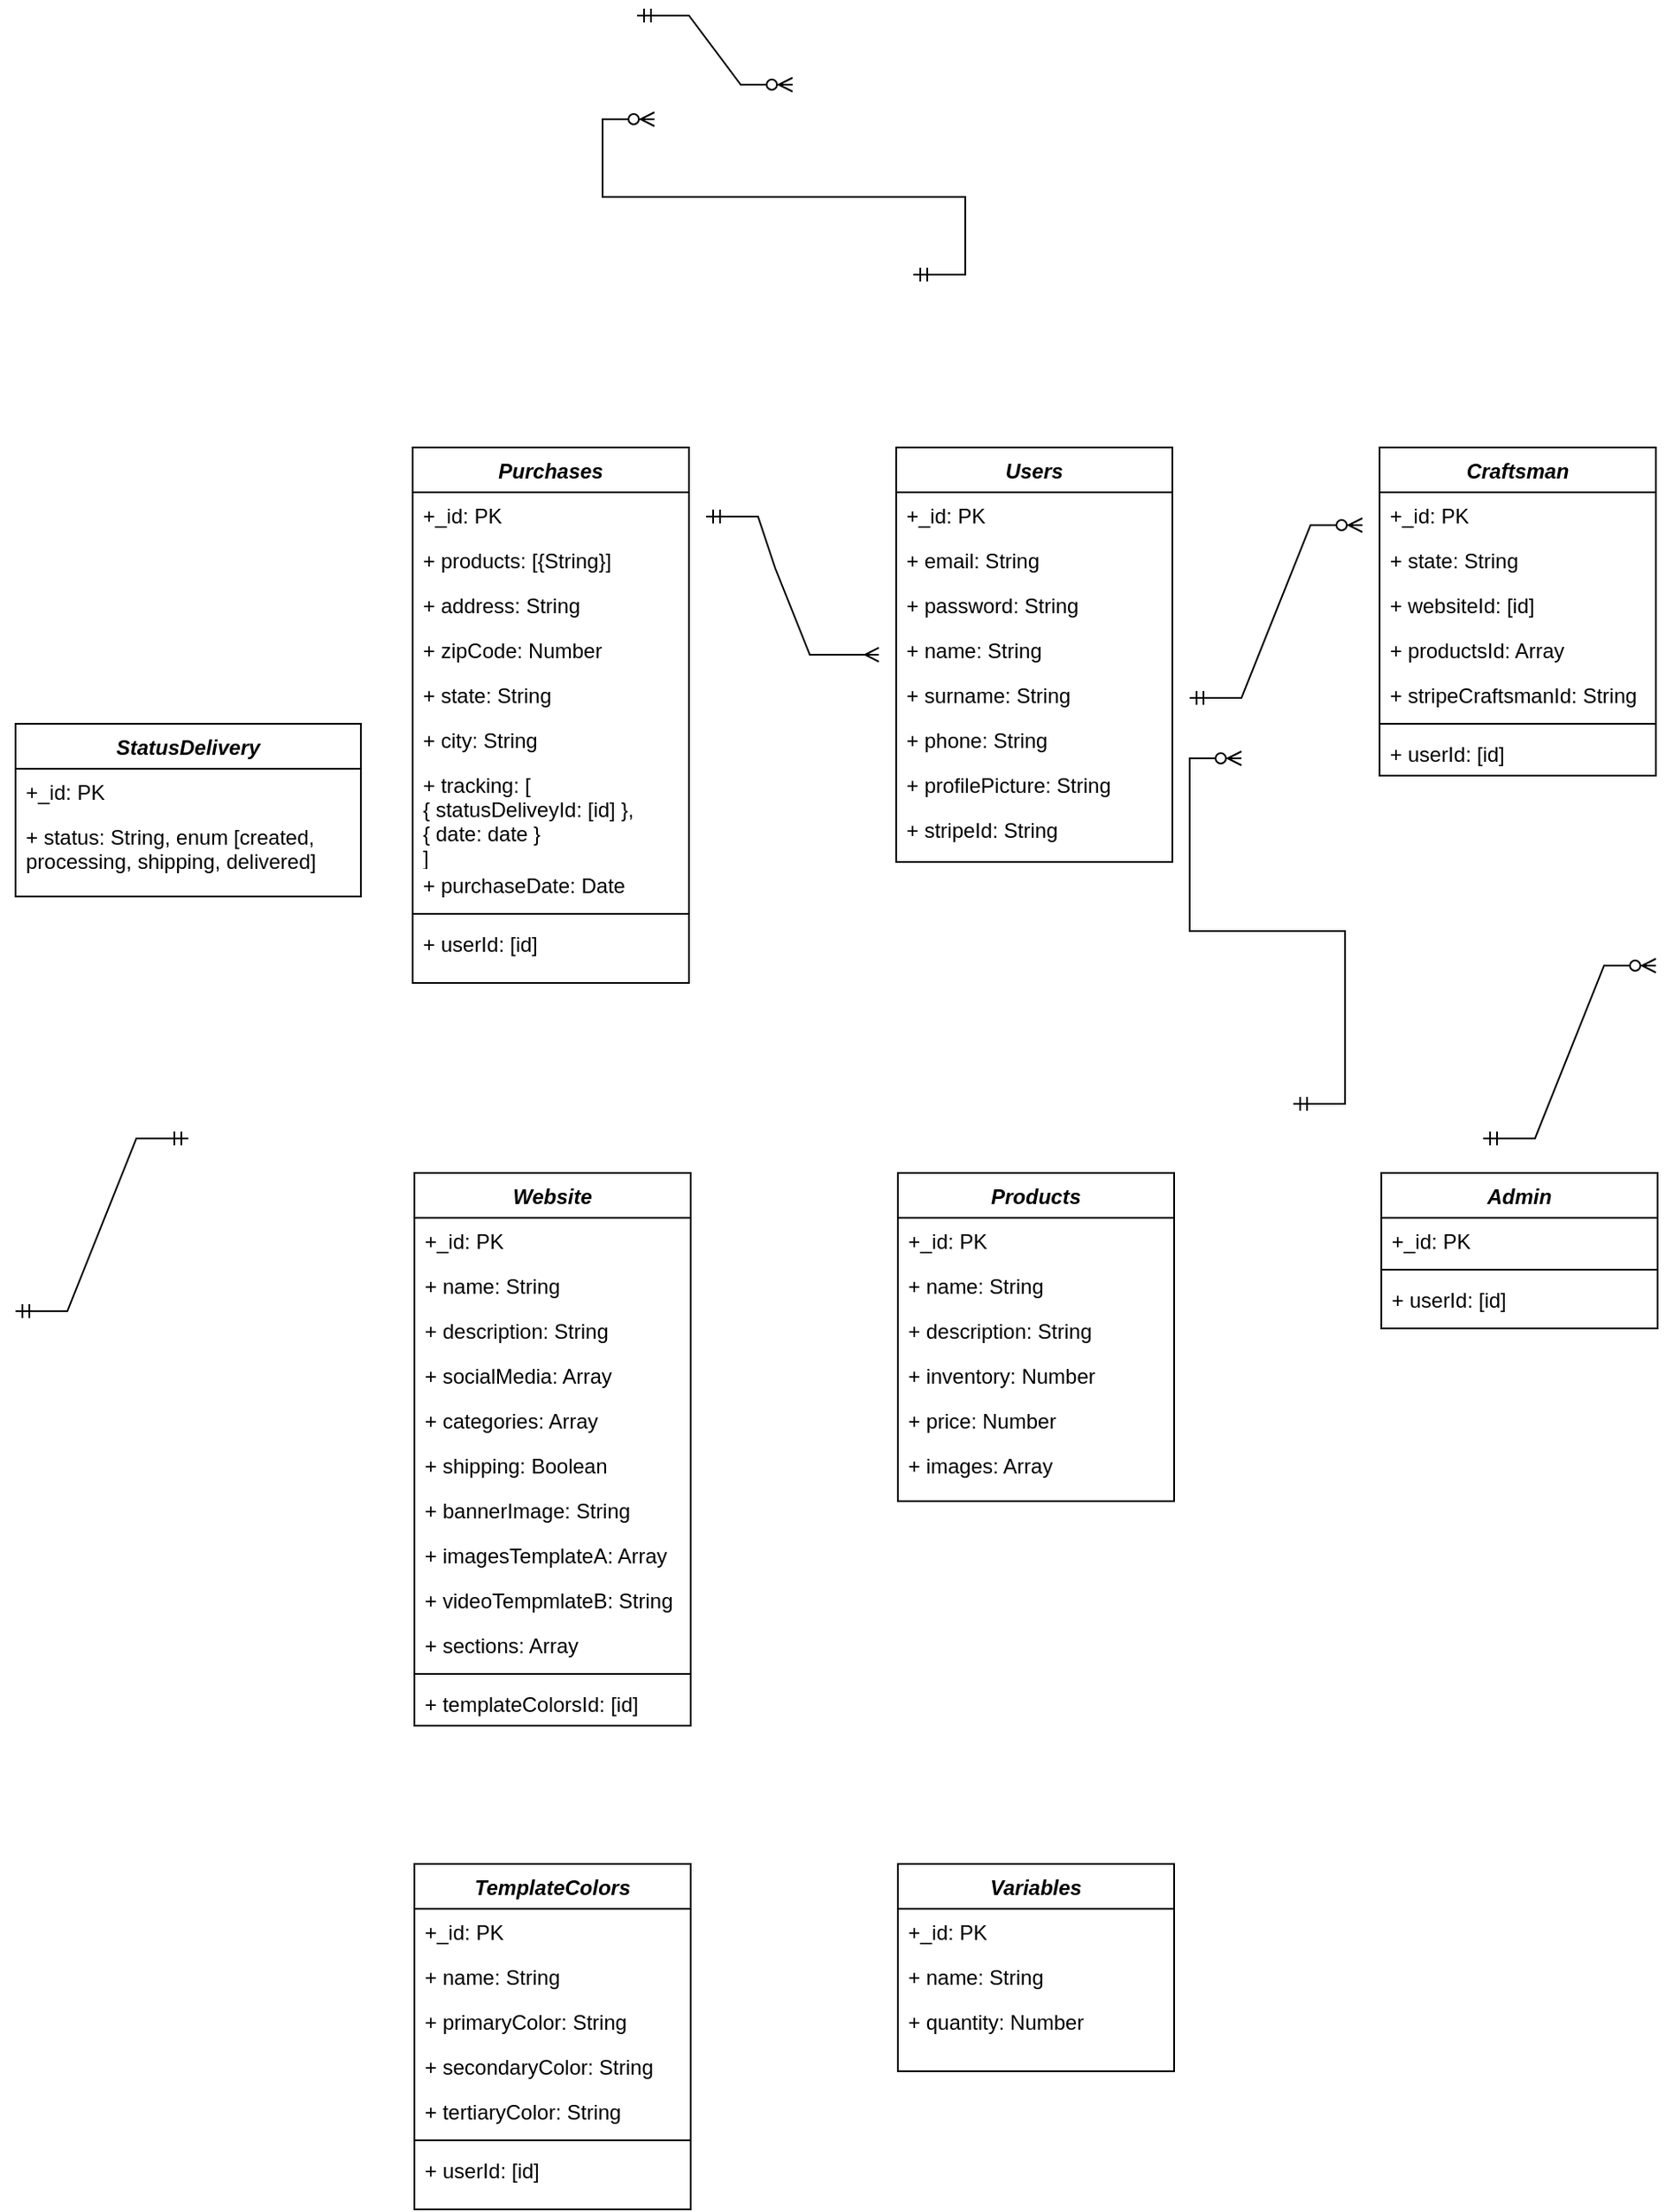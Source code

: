 <mxfile version="22.1.5" type="github">
  <diagram id="C5RBs43oDa-KdzZeNtuy" name="entityRelationshipDiagram">
    <mxGraphModel dx="892" dy="1746" grid="1" gridSize="10" guides="1" tooltips="1" connect="1" arrows="1" fold="1" page="1" pageScale="1" pageWidth="827" pageHeight="1169" math="0" shadow="0">
      <root>
        <mxCell id="WIyWlLk6GJQsqaUBKTNV-0" />
        <mxCell id="WIyWlLk6GJQsqaUBKTNV-1" parent="WIyWlLk6GJQsqaUBKTNV-0" />
        <mxCell id="zkfFHV4jXpPFQw0GAbJ--0" value="Purchases" style="swimlane;fontStyle=3;align=center;verticalAlign=top;childLayout=stackLayout;horizontal=1;startSize=26;horizontalStack=0;resizeParent=1;resizeLast=0;collapsible=1;marginBottom=0;rounded=0;shadow=0;strokeWidth=1;labelBackgroundColor=none;" parent="WIyWlLk6GJQsqaUBKTNV-1" vertex="1">
          <mxGeometry x="480" y="-340" width="160" height="310" as="geometry">
            <mxRectangle x="230" y="140" width="160" height="26" as="alternateBounds" />
          </mxGeometry>
        </mxCell>
        <mxCell id="zkfFHV4jXpPFQw0GAbJ--1" value="+_id: PK" style="text;align=left;verticalAlign=top;spacingLeft=4;spacingRight=4;overflow=hidden;rotatable=0;points=[[0,0.5],[1,0.5]];portConstraint=eastwest;labelBackgroundColor=none;" parent="zkfFHV4jXpPFQw0GAbJ--0" vertex="1">
          <mxGeometry y="26" width="160" height="26" as="geometry" />
        </mxCell>
        <mxCell id="zkfFHV4jXpPFQw0GAbJ--2" value="+ products: [{String}]" style="text;align=left;verticalAlign=top;spacingLeft=4;spacingRight=4;overflow=hidden;rotatable=0;points=[[0,0.5],[1,0.5]];portConstraint=eastwest;rounded=0;shadow=0;html=0;labelBackgroundColor=none;" parent="zkfFHV4jXpPFQw0GAbJ--0" vertex="1">
          <mxGeometry y="52" width="160" height="26" as="geometry" />
        </mxCell>
        <mxCell id="zkfFHV4jXpPFQw0GAbJ--3" value="+ address: String" style="text;align=left;verticalAlign=top;spacingLeft=4;spacingRight=4;overflow=hidden;rotatable=0;points=[[0,0.5],[1,0.5]];portConstraint=eastwest;rounded=0;shadow=0;html=0;labelBackgroundColor=none;" parent="zkfFHV4jXpPFQw0GAbJ--0" vertex="1">
          <mxGeometry y="78" width="160" height="26" as="geometry" />
        </mxCell>
        <mxCell id="y1nF-fGV2GYq9_CBV3xC-2" value="+ zipCode: Number" style="text;align=left;verticalAlign=top;spacingLeft=4;spacingRight=4;overflow=hidden;rotatable=0;points=[[0,0.5],[1,0.5]];portConstraint=eastwest;rounded=0;shadow=0;html=0;labelBackgroundColor=none;" parent="zkfFHV4jXpPFQw0GAbJ--0" vertex="1">
          <mxGeometry y="104" width="160" height="26" as="geometry" />
        </mxCell>
        <mxCell id="y1nF-fGV2GYq9_CBV3xC-3" value="+ state: String" style="text;align=left;verticalAlign=top;spacingLeft=4;spacingRight=4;overflow=hidden;rotatable=0;points=[[0,0.5],[1,0.5]];portConstraint=eastwest;rounded=0;shadow=0;html=0;labelBackgroundColor=none;" parent="zkfFHV4jXpPFQw0GAbJ--0" vertex="1">
          <mxGeometry y="130" width="160" height="26" as="geometry" />
        </mxCell>
        <mxCell id="y1nF-fGV2GYq9_CBV3xC-4" value="+ city: String" style="text;align=left;verticalAlign=top;spacingLeft=4;spacingRight=4;overflow=hidden;rotatable=0;points=[[0,0.5],[1,0.5]];portConstraint=eastwest;rounded=0;shadow=0;html=0;labelBackgroundColor=none;" parent="zkfFHV4jXpPFQw0GAbJ--0" vertex="1">
          <mxGeometry y="156" width="160" height="26" as="geometry" />
        </mxCell>
        <mxCell id="y1nF-fGV2GYq9_CBV3xC-5" value="+ tracking: [&#xa;{ statusDeliveyId: [id] },&#xa;{ date: date }&#xa;]" style="text;align=left;verticalAlign=top;spacingLeft=4;spacingRight=4;overflow=hidden;rotatable=0;points=[[0,0.5],[1,0.5]];portConstraint=eastwest;rounded=0;shadow=0;html=0;labelBackgroundColor=none;" parent="zkfFHV4jXpPFQw0GAbJ--0" vertex="1">
          <mxGeometry y="182" width="160" height="58" as="geometry" />
        </mxCell>
        <mxCell id="y1nF-fGV2GYq9_CBV3xC-6" value="+ purchaseDate: Date" style="text;align=left;verticalAlign=top;spacingLeft=4;spacingRight=4;overflow=hidden;rotatable=0;points=[[0,0.5],[1,0.5]];portConstraint=eastwest;rounded=0;shadow=0;html=0;labelBackgroundColor=none;" parent="zkfFHV4jXpPFQw0GAbJ--0" vertex="1">
          <mxGeometry y="240" width="160" height="26" as="geometry" />
        </mxCell>
        <mxCell id="y1nF-fGV2GYq9_CBV3xC-1" value="" style="line;html=1;strokeWidth=1;align=left;verticalAlign=middle;spacingTop=-1;spacingLeft=3;spacingRight=3;rotatable=0;labelPosition=right;points=[];portConstraint=eastwest;labelBackgroundColor=none;" parent="zkfFHV4jXpPFQw0GAbJ--0" vertex="1">
          <mxGeometry y="266" width="160" height="8" as="geometry" />
        </mxCell>
        <mxCell id="y1nF-fGV2GYq9_CBV3xC-7" value="+ userId: [id]" style="text;align=left;verticalAlign=top;spacingLeft=4;spacingRight=4;overflow=hidden;rotatable=0;points=[[0,0.5],[1,0.5]];portConstraint=eastwest;rounded=0;shadow=0;html=0;labelBackgroundColor=none;" parent="zkfFHV4jXpPFQw0GAbJ--0" vertex="1">
          <mxGeometry y="274" width="160" height="26" as="geometry" />
        </mxCell>
        <mxCell id="y1nF-fGV2GYq9_CBV3xC-8" value="Users" style="swimlane;fontStyle=3;align=center;verticalAlign=top;childLayout=stackLayout;horizontal=1;startSize=26;horizontalStack=0;resizeParent=1;resizeLast=0;collapsible=1;marginBottom=0;rounded=0;shadow=0;strokeWidth=1;labelBackgroundColor=none;" parent="WIyWlLk6GJQsqaUBKTNV-1" vertex="1">
          <mxGeometry x="760" y="-340" width="160" height="240" as="geometry">
            <mxRectangle x="230" y="140" width="160" height="26" as="alternateBounds" />
          </mxGeometry>
        </mxCell>
        <mxCell id="y1nF-fGV2GYq9_CBV3xC-9" value="+_id: PK" style="text;align=left;verticalAlign=top;spacingLeft=4;spacingRight=4;overflow=hidden;rotatable=0;points=[[0,0.5],[1,0.5]];portConstraint=eastwest;labelBackgroundColor=none;" parent="y1nF-fGV2GYq9_CBV3xC-8" vertex="1">
          <mxGeometry y="26" width="160" height="26" as="geometry" />
        </mxCell>
        <mxCell id="y1nF-fGV2GYq9_CBV3xC-10" value="+ email: String" style="text;align=left;verticalAlign=top;spacingLeft=4;spacingRight=4;overflow=hidden;rotatable=0;points=[[0,0.5],[1,0.5]];portConstraint=eastwest;rounded=0;shadow=0;html=0;labelBackgroundColor=none;" parent="y1nF-fGV2GYq9_CBV3xC-8" vertex="1">
          <mxGeometry y="52" width="160" height="26" as="geometry" />
        </mxCell>
        <mxCell id="y1nF-fGV2GYq9_CBV3xC-11" value="+ password: String" style="text;align=left;verticalAlign=top;spacingLeft=4;spacingRight=4;overflow=hidden;rotatable=0;points=[[0,0.5],[1,0.5]];portConstraint=eastwest;rounded=0;shadow=0;html=0;labelBackgroundColor=none;" parent="y1nF-fGV2GYq9_CBV3xC-8" vertex="1">
          <mxGeometry y="78" width="160" height="26" as="geometry" />
        </mxCell>
        <mxCell id="y1nF-fGV2GYq9_CBV3xC-12" value="+ name: String" style="text;align=left;verticalAlign=top;spacingLeft=4;spacingRight=4;overflow=hidden;rotatable=0;points=[[0,0.5],[1,0.5]];portConstraint=eastwest;rounded=0;shadow=0;html=0;labelBackgroundColor=none;" parent="y1nF-fGV2GYq9_CBV3xC-8" vertex="1">
          <mxGeometry y="104" width="160" height="26" as="geometry" />
        </mxCell>
        <mxCell id="y1nF-fGV2GYq9_CBV3xC-13" value="+ surname: String" style="text;align=left;verticalAlign=top;spacingLeft=4;spacingRight=4;overflow=hidden;rotatable=0;points=[[0,0.5],[1,0.5]];portConstraint=eastwest;rounded=0;shadow=0;html=0;labelBackgroundColor=none;" parent="y1nF-fGV2GYq9_CBV3xC-8" vertex="1">
          <mxGeometry y="130" width="160" height="26" as="geometry" />
        </mxCell>
        <mxCell id="y1nF-fGV2GYq9_CBV3xC-14" value="+ phone: String" style="text;align=left;verticalAlign=top;spacingLeft=4;spacingRight=4;overflow=hidden;rotatable=0;points=[[0,0.5],[1,0.5]];portConstraint=eastwest;rounded=0;shadow=0;html=0;labelBackgroundColor=none;" parent="y1nF-fGV2GYq9_CBV3xC-8" vertex="1">
          <mxGeometry y="156" width="160" height="26" as="geometry" />
        </mxCell>
        <mxCell id="y1nF-fGV2GYq9_CBV3xC-15" value="+ profilePicture: String" style="text;align=left;verticalAlign=top;spacingLeft=4;spacingRight=4;overflow=hidden;rotatable=0;points=[[0,0.5],[1,0.5]];portConstraint=eastwest;rounded=0;shadow=0;html=0;labelBackgroundColor=none;" parent="y1nF-fGV2GYq9_CBV3xC-8" vertex="1">
          <mxGeometry y="182" width="160" height="26" as="geometry" />
        </mxCell>
        <mxCell id="y1nF-fGV2GYq9_CBV3xC-18" value="+ stripeId: String" style="text;align=left;verticalAlign=top;spacingLeft=4;spacingRight=4;overflow=hidden;rotatable=0;points=[[0,0.5],[1,0.5]];portConstraint=eastwest;rounded=0;shadow=0;html=0;labelBackgroundColor=none;" parent="y1nF-fGV2GYq9_CBV3xC-8" vertex="1">
          <mxGeometry y="208" width="160" height="26" as="geometry" />
        </mxCell>
        <mxCell id="y1nF-fGV2GYq9_CBV3xC-19" value="Craftsman" style="swimlane;fontStyle=3;align=center;verticalAlign=top;childLayout=stackLayout;horizontal=1;startSize=26;horizontalStack=0;resizeParent=1;resizeLast=0;collapsible=1;marginBottom=0;rounded=0;shadow=0;strokeWidth=1;labelBackgroundColor=none;" parent="WIyWlLk6GJQsqaUBKTNV-1" vertex="1">
          <mxGeometry x="1040" y="-340" width="160" height="190" as="geometry">
            <mxRectangle x="230" y="140" width="160" height="26" as="alternateBounds" />
          </mxGeometry>
        </mxCell>
        <mxCell id="y1nF-fGV2GYq9_CBV3xC-20" value="+_id: PK" style="text;align=left;verticalAlign=top;spacingLeft=4;spacingRight=4;overflow=hidden;rotatable=0;points=[[0,0.5],[1,0.5]];portConstraint=eastwest;labelBackgroundColor=none;" parent="y1nF-fGV2GYq9_CBV3xC-19" vertex="1">
          <mxGeometry y="26" width="160" height="26" as="geometry" />
        </mxCell>
        <mxCell id="y1nF-fGV2GYq9_CBV3xC-21" value="+ state: String" style="text;align=left;verticalAlign=top;spacingLeft=4;spacingRight=4;overflow=hidden;rotatable=0;points=[[0,0.5],[1,0.5]];portConstraint=eastwest;rounded=0;shadow=0;html=0;labelBackgroundColor=none;" parent="y1nF-fGV2GYq9_CBV3xC-19" vertex="1">
          <mxGeometry y="52" width="160" height="26" as="geometry" />
        </mxCell>
        <mxCell id="y1nF-fGV2GYq9_CBV3xC-22" value="+ websiteId: [id]" style="text;align=left;verticalAlign=top;spacingLeft=4;spacingRight=4;overflow=hidden;rotatable=0;points=[[0,0.5],[1,0.5]];portConstraint=eastwest;rounded=0;shadow=0;html=0;labelBackgroundColor=none;" parent="y1nF-fGV2GYq9_CBV3xC-19" vertex="1">
          <mxGeometry y="78" width="160" height="26" as="geometry" />
        </mxCell>
        <mxCell id="y1nF-fGV2GYq9_CBV3xC-23" value="+ productsId: Array" style="text;align=left;verticalAlign=top;spacingLeft=4;spacingRight=4;overflow=hidden;rotatable=0;points=[[0,0.5],[1,0.5]];portConstraint=eastwest;rounded=0;shadow=0;html=0;labelBackgroundColor=none;" parent="y1nF-fGV2GYq9_CBV3xC-19" vertex="1">
          <mxGeometry y="104" width="160" height="26" as="geometry" />
        </mxCell>
        <mxCell id="y1nF-fGV2GYq9_CBV3xC-24" value="+ stripeCraftsmanId: String" style="text;align=left;verticalAlign=top;spacingLeft=4;spacingRight=4;overflow=hidden;rotatable=0;points=[[0,0.5],[1,0.5]];portConstraint=eastwest;rounded=0;shadow=0;html=0;labelBackgroundColor=none;" parent="y1nF-fGV2GYq9_CBV3xC-19" vertex="1">
          <mxGeometry y="130" width="160" height="26" as="geometry" />
        </mxCell>
        <mxCell id="y1nF-fGV2GYq9_CBV3xC-28" value="" style="line;html=1;strokeWidth=1;align=left;verticalAlign=middle;spacingTop=-1;spacingLeft=3;spacingRight=3;rotatable=0;labelPosition=right;points=[];portConstraint=eastwest;labelBackgroundColor=none;" parent="y1nF-fGV2GYq9_CBV3xC-19" vertex="1">
          <mxGeometry y="156" width="160" height="8" as="geometry" />
        </mxCell>
        <mxCell id="y1nF-fGV2GYq9_CBV3xC-29" value="+ userId: [id]" style="text;align=left;verticalAlign=top;spacingLeft=4;spacingRight=4;overflow=hidden;rotatable=0;points=[[0,0.5],[1,0.5]];portConstraint=eastwest;rounded=0;shadow=0;html=0;labelBackgroundColor=none;" parent="y1nF-fGV2GYq9_CBV3xC-19" vertex="1">
          <mxGeometry y="164" width="160" height="26" as="geometry" />
        </mxCell>
        <mxCell id="y1nF-fGV2GYq9_CBV3xC-30" value="Website" style="swimlane;fontStyle=3;align=center;verticalAlign=top;childLayout=stackLayout;horizontal=1;startSize=26;horizontalStack=0;resizeParent=1;resizeLast=0;collapsible=1;marginBottom=0;rounded=0;shadow=0;strokeWidth=1;labelBackgroundColor=none;" parent="WIyWlLk6GJQsqaUBKTNV-1" vertex="1">
          <mxGeometry x="481" y="80" width="160" height="320" as="geometry">
            <mxRectangle x="230" y="140" width="160" height="26" as="alternateBounds" />
          </mxGeometry>
        </mxCell>
        <mxCell id="y1nF-fGV2GYq9_CBV3xC-31" value="+_id: PK" style="text;align=left;verticalAlign=top;spacingLeft=4;spacingRight=4;overflow=hidden;rotatable=0;points=[[0,0.5],[1,0.5]];portConstraint=eastwest;labelBackgroundColor=none;" parent="y1nF-fGV2GYq9_CBV3xC-30" vertex="1">
          <mxGeometry y="26" width="160" height="26" as="geometry" />
        </mxCell>
        <mxCell id="y1nF-fGV2GYq9_CBV3xC-32" value="+ name: String" style="text;align=left;verticalAlign=top;spacingLeft=4;spacingRight=4;overflow=hidden;rotatable=0;points=[[0,0.5],[1,0.5]];portConstraint=eastwest;rounded=0;shadow=0;html=0;labelBackgroundColor=none;" parent="y1nF-fGV2GYq9_CBV3xC-30" vertex="1">
          <mxGeometry y="52" width="160" height="26" as="geometry" />
        </mxCell>
        <mxCell id="y1nF-fGV2GYq9_CBV3xC-33" value="+ description: String" style="text;align=left;verticalAlign=top;spacingLeft=4;spacingRight=4;overflow=hidden;rotatable=0;points=[[0,0.5],[1,0.5]];portConstraint=eastwest;rounded=0;shadow=0;html=0;labelBackgroundColor=none;" parent="y1nF-fGV2GYq9_CBV3xC-30" vertex="1">
          <mxGeometry y="78" width="160" height="26" as="geometry" />
        </mxCell>
        <mxCell id="y1nF-fGV2GYq9_CBV3xC-34" value="+ socialMedia: Array" style="text;align=left;verticalAlign=top;spacingLeft=4;spacingRight=4;overflow=hidden;rotatable=0;points=[[0,0.5],[1,0.5]];portConstraint=eastwest;rounded=0;shadow=0;html=0;labelBackgroundColor=none;" parent="y1nF-fGV2GYq9_CBV3xC-30" vertex="1">
          <mxGeometry y="104" width="160" height="26" as="geometry" />
        </mxCell>
        <mxCell id="y1nF-fGV2GYq9_CBV3xC-35" value="+ categories: Array" style="text;align=left;verticalAlign=top;spacingLeft=4;spacingRight=4;overflow=hidden;rotatable=0;points=[[0,0.5],[1,0.5]];portConstraint=eastwest;rounded=0;shadow=0;html=0;labelBackgroundColor=none;" parent="y1nF-fGV2GYq9_CBV3xC-30" vertex="1">
          <mxGeometry y="130" width="160" height="26" as="geometry" />
        </mxCell>
        <mxCell id="y1nF-fGV2GYq9_CBV3xC-36" value="+ shipping: Boolean" style="text;align=left;verticalAlign=top;spacingLeft=4;spacingRight=4;overflow=hidden;rotatable=0;points=[[0,0.5],[1,0.5]];portConstraint=eastwest;rounded=0;shadow=0;html=0;labelBackgroundColor=none;" parent="y1nF-fGV2GYq9_CBV3xC-30" vertex="1">
          <mxGeometry y="156" width="160" height="26" as="geometry" />
        </mxCell>
        <mxCell id="y1nF-fGV2GYq9_CBV3xC-37" value="+ bannerImage: String" style="text;align=left;verticalAlign=top;spacingLeft=4;spacingRight=4;overflow=hidden;rotatable=0;points=[[0,0.5],[1,0.5]];portConstraint=eastwest;rounded=0;shadow=0;html=0;labelBackgroundColor=none;" parent="y1nF-fGV2GYq9_CBV3xC-30" vertex="1">
          <mxGeometry y="182" width="160" height="26" as="geometry" />
        </mxCell>
        <mxCell id="y1nF-fGV2GYq9_CBV3xC-38" value="+ imagesTemplateA: Array" style="text;align=left;verticalAlign=top;spacingLeft=4;spacingRight=4;overflow=hidden;rotatable=0;points=[[0,0.5],[1,0.5]];portConstraint=eastwest;rounded=0;shadow=0;html=0;labelBackgroundColor=none;" parent="y1nF-fGV2GYq9_CBV3xC-30" vertex="1">
          <mxGeometry y="208" width="160" height="26" as="geometry" />
        </mxCell>
        <mxCell id="XPeAEmJi0gcKk28KmSQv-12" value="+ videoTempmlateB: String" style="text;align=left;verticalAlign=top;spacingLeft=4;spacingRight=4;overflow=hidden;rotatable=0;points=[[0,0.5],[1,0.5]];portConstraint=eastwest;rounded=0;shadow=0;html=0;labelBackgroundColor=none;" vertex="1" parent="y1nF-fGV2GYq9_CBV3xC-30">
          <mxGeometry y="234" width="160" height="26" as="geometry" />
        </mxCell>
        <mxCell id="XPeAEmJi0gcKk28KmSQv-13" value="+ sections: Array" style="text;align=left;verticalAlign=top;spacingLeft=4;spacingRight=4;overflow=hidden;rotatable=0;points=[[0,0.5],[1,0.5]];portConstraint=eastwest;rounded=0;shadow=0;html=0;labelBackgroundColor=none;" vertex="1" parent="y1nF-fGV2GYq9_CBV3xC-30">
          <mxGeometry y="260" width="160" height="26" as="geometry" />
        </mxCell>
        <mxCell id="y1nF-fGV2GYq9_CBV3xC-39" value="" style="line;html=1;strokeWidth=1;align=left;verticalAlign=middle;spacingTop=-1;spacingLeft=3;spacingRight=3;rotatable=0;labelPosition=right;points=[];portConstraint=eastwest;labelBackgroundColor=none;" parent="y1nF-fGV2GYq9_CBV3xC-30" vertex="1">
          <mxGeometry y="286" width="160" height="8" as="geometry" />
        </mxCell>
        <mxCell id="XPeAEmJi0gcKk28KmSQv-14" value="+ templateColorsId: [id]" style="text;align=left;verticalAlign=top;spacingLeft=4;spacingRight=4;overflow=hidden;rotatable=0;points=[[0,0.5],[1,0.5]];portConstraint=eastwest;rounded=0;shadow=0;html=0;labelBackgroundColor=none;" vertex="1" parent="y1nF-fGV2GYq9_CBV3xC-30">
          <mxGeometry y="294" width="160" height="26" as="geometry" />
        </mxCell>
        <mxCell id="XPeAEmJi0gcKk28KmSQv-0" value="Products" style="swimlane;fontStyle=3;align=center;verticalAlign=top;childLayout=stackLayout;horizontal=1;startSize=26;horizontalStack=0;resizeParent=1;resizeLast=0;collapsible=1;marginBottom=0;rounded=0;shadow=0;strokeWidth=1;labelBackgroundColor=none;" vertex="1" parent="WIyWlLk6GJQsqaUBKTNV-1">
          <mxGeometry x="761" y="80" width="160" height="190" as="geometry">
            <mxRectangle x="230" y="140" width="160" height="26" as="alternateBounds" />
          </mxGeometry>
        </mxCell>
        <mxCell id="XPeAEmJi0gcKk28KmSQv-1" value="+_id: PK" style="text;align=left;verticalAlign=top;spacingLeft=4;spacingRight=4;overflow=hidden;rotatable=0;points=[[0,0.5],[1,0.5]];portConstraint=eastwest;labelBackgroundColor=none;" vertex="1" parent="XPeAEmJi0gcKk28KmSQv-0">
          <mxGeometry y="26" width="160" height="26" as="geometry" />
        </mxCell>
        <mxCell id="XPeAEmJi0gcKk28KmSQv-26" value="+ name: String" style="text;align=left;verticalAlign=top;spacingLeft=4;spacingRight=4;overflow=hidden;rotatable=0;points=[[0,0.5],[1,0.5]];portConstraint=eastwest;rounded=0;shadow=0;html=0;labelBackgroundColor=none;" vertex="1" parent="XPeAEmJi0gcKk28KmSQv-0">
          <mxGeometry y="52" width="160" height="26" as="geometry" />
        </mxCell>
        <mxCell id="XPeAEmJi0gcKk28KmSQv-27" value="+ description: String" style="text;align=left;verticalAlign=top;spacingLeft=4;spacingRight=4;overflow=hidden;rotatable=0;points=[[0,0.5],[1,0.5]];portConstraint=eastwest;rounded=0;shadow=0;html=0;labelBackgroundColor=none;" vertex="1" parent="XPeAEmJi0gcKk28KmSQv-0">
          <mxGeometry y="78" width="160" height="26" as="geometry" />
        </mxCell>
        <mxCell id="XPeAEmJi0gcKk28KmSQv-4" value="+ inventory: Number" style="text;align=left;verticalAlign=top;spacingLeft=4;spacingRight=4;overflow=hidden;rotatable=0;points=[[0,0.5],[1,0.5]];portConstraint=eastwest;rounded=0;shadow=0;html=0;labelBackgroundColor=none;" vertex="1" parent="XPeAEmJi0gcKk28KmSQv-0">
          <mxGeometry y="104" width="160" height="26" as="geometry" />
        </mxCell>
        <mxCell id="XPeAEmJi0gcKk28KmSQv-28" value="+ price: Number" style="text;align=left;verticalAlign=top;spacingLeft=4;spacingRight=4;overflow=hidden;rotatable=0;points=[[0,0.5],[1,0.5]];portConstraint=eastwest;rounded=0;shadow=0;html=0;labelBackgroundColor=none;" vertex="1" parent="XPeAEmJi0gcKk28KmSQv-0">
          <mxGeometry y="130" width="160" height="26" as="geometry" />
        </mxCell>
        <mxCell id="XPeAEmJi0gcKk28KmSQv-8" value="+ images: Array" style="text;align=left;verticalAlign=top;spacingLeft=4;spacingRight=4;overflow=hidden;rotatable=0;points=[[0,0.5],[1,0.5]];portConstraint=eastwest;rounded=0;shadow=0;html=0;labelBackgroundColor=none;" vertex="1" parent="XPeAEmJi0gcKk28KmSQv-0">
          <mxGeometry y="156" width="160" height="26" as="geometry" />
        </mxCell>
        <mxCell id="XPeAEmJi0gcKk28KmSQv-15" value="Admin" style="swimlane;fontStyle=3;align=center;verticalAlign=top;childLayout=stackLayout;horizontal=1;startSize=26;horizontalStack=0;resizeParent=1;resizeLast=0;collapsible=1;marginBottom=0;rounded=0;shadow=0;strokeWidth=1;labelBackgroundColor=none;" vertex="1" parent="WIyWlLk6GJQsqaUBKTNV-1">
          <mxGeometry x="1041" y="80" width="160" height="90" as="geometry">
            <mxRectangle x="230" y="140" width="160" height="26" as="alternateBounds" />
          </mxGeometry>
        </mxCell>
        <mxCell id="XPeAEmJi0gcKk28KmSQv-16" value="+_id: PK" style="text;align=left;verticalAlign=top;spacingLeft=4;spacingRight=4;overflow=hidden;rotatable=0;points=[[0,0.5],[1,0.5]];portConstraint=eastwest;labelBackgroundColor=none;" vertex="1" parent="XPeAEmJi0gcKk28KmSQv-15">
          <mxGeometry y="26" width="160" height="26" as="geometry" />
        </mxCell>
        <mxCell id="XPeAEmJi0gcKk28KmSQv-24" value="" style="line;html=1;strokeWidth=1;align=left;verticalAlign=middle;spacingTop=-1;spacingLeft=3;spacingRight=3;rotatable=0;labelPosition=right;points=[];portConstraint=eastwest;labelBackgroundColor=none;" vertex="1" parent="XPeAEmJi0gcKk28KmSQv-15">
          <mxGeometry y="52" width="160" height="8" as="geometry" />
        </mxCell>
        <mxCell id="XPeAEmJi0gcKk28KmSQv-25" value="+ userId: [id]" style="text;align=left;verticalAlign=top;spacingLeft=4;spacingRight=4;overflow=hidden;rotatable=0;points=[[0,0.5],[1,0.5]];portConstraint=eastwest;rounded=0;shadow=0;html=0;labelBackgroundColor=none;" vertex="1" parent="XPeAEmJi0gcKk28KmSQv-15">
          <mxGeometry y="60" width="160" height="26" as="geometry" />
        </mxCell>
        <mxCell id="XPeAEmJi0gcKk28KmSQv-29" value="TemplateColors" style="swimlane;fontStyle=3;align=center;verticalAlign=top;childLayout=stackLayout;horizontal=1;startSize=26;horizontalStack=0;resizeParent=1;resizeLast=0;collapsible=1;marginBottom=0;rounded=0;shadow=0;strokeWidth=1;labelBackgroundColor=none;" vertex="1" parent="WIyWlLk6GJQsqaUBKTNV-1">
          <mxGeometry x="481" y="480" width="160" height="200" as="geometry">
            <mxRectangle x="230" y="140" width="160" height="26" as="alternateBounds" />
          </mxGeometry>
        </mxCell>
        <mxCell id="XPeAEmJi0gcKk28KmSQv-30" value="+_id: PK" style="text;align=left;verticalAlign=top;spacingLeft=4;spacingRight=4;overflow=hidden;rotatable=0;points=[[0,0.5],[1,0.5]];portConstraint=eastwest;labelBackgroundColor=none;" vertex="1" parent="XPeAEmJi0gcKk28KmSQv-29">
          <mxGeometry y="26" width="160" height="26" as="geometry" />
        </mxCell>
        <mxCell id="XPeAEmJi0gcKk28KmSQv-51" value="+ name: String" style="text;align=left;verticalAlign=top;spacingLeft=4;spacingRight=4;overflow=hidden;rotatable=0;points=[[0,0.5],[1,0.5]];portConstraint=eastwest;rounded=0;shadow=0;html=0;labelBackgroundColor=none;" vertex="1" parent="XPeAEmJi0gcKk28KmSQv-29">
          <mxGeometry y="52" width="160" height="26" as="geometry" />
        </mxCell>
        <mxCell id="XPeAEmJi0gcKk28KmSQv-31" value="+ primaryColor: String" style="text;align=left;verticalAlign=top;spacingLeft=4;spacingRight=4;overflow=hidden;rotatable=0;points=[[0,0.5],[1,0.5]];portConstraint=eastwest;rounded=0;shadow=0;html=0;labelBackgroundColor=none;" vertex="1" parent="XPeAEmJi0gcKk28KmSQv-29">
          <mxGeometry y="78" width="160" height="26" as="geometry" />
        </mxCell>
        <mxCell id="XPeAEmJi0gcKk28KmSQv-32" value="+ secondaryColor: String" style="text;align=left;verticalAlign=top;spacingLeft=4;spacingRight=4;overflow=hidden;rotatable=0;points=[[0,0.5],[1,0.5]];portConstraint=eastwest;rounded=0;shadow=0;html=0;labelBackgroundColor=none;" vertex="1" parent="XPeAEmJi0gcKk28KmSQv-29">
          <mxGeometry y="104" width="160" height="26" as="geometry" />
        </mxCell>
        <mxCell id="XPeAEmJi0gcKk28KmSQv-33" value="+ tertiaryColor: String" style="text;align=left;verticalAlign=top;spacingLeft=4;spacingRight=4;overflow=hidden;rotatable=0;points=[[0,0.5],[1,0.5]];portConstraint=eastwest;rounded=0;shadow=0;html=0;labelBackgroundColor=none;" vertex="1" parent="XPeAEmJi0gcKk28KmSQv-29">
          <mxGeometry y="130" width="160" height="26" as="geometry" />
        </mxCell>
        <mxCell id="XPeAEmJi0gcKk28KmSQv-38" value="" style="line;html=1;strokeWidth=1;align=left;verticalAlign=middle;spacingTop=-1;spacingLeft=3;spacingRight=3;rotatable=0;labelPosition=right;points=[];portConstraint=eastwest;labelBackgroundColor=none;" vertex="1" parent="XPeAEmJi0gcKk28KmSQv-29">
          <mxGeometry y="156" width="160" height="8" as="geometry" />
        </mxCell>
        <mxCell id="XPeAEmJi0gcKk28KmSQv-39" value="+ userId: [id]" style="text;align=left;verticalAlign=top;spacingLeft=4;spacingRight=4;overflow=hidden;rotatable=0;points=[[0,0.5],[1,0.5]];portConstraint=eastwest;rounded=0;shadow=0;html=0;labelBackgroundColor=none;" vertex="1" parent="XPeAEmJi0gcKk28KmSQv-29">
          <mxGeometry y="164" width="160" height="26" as="geometry" />
        </mxCell>
        <mxCell id="XPeAEmJi0gcKk28KmSQv-40" value="Variables" style="swimlane;fontStyle=3;align=center;verticalAlign=top;childLayout=stackLayout;horizontal=1;startSize=26;horizontalStack=0;resizeParent=1;resizeLast=0;collapsible=1;marginBottom=0;rounded=0;shadow=0;strokeWidth=1;labelBackgroundColor=none;" vertex="1" parent="WIyWlLk6GJQsqaUBKTNV-1">
          <mxGeometry x="761" y="480" width="160" height="120" as="geometry">
            <mxRectangle x="230" y="140" width="160" height="26" as="alternateBounds" />
          </mxGeometry>
        </mxCell>
        <mxCell id="XPeAEmJi0gcKk28KmSQv-41" value="+_id: PK" style="text;align=left;verticalAlign=top;spacingLeft=4;spacingRight=4;overflow=hidden;rotatable=0;points=[[0,0.5],[1,0.5]];portConstraint=eastwest;labelBackgroundColor=none;" vertex="1" parent="XPeAEmJi0gcKk28KmSQv-40">
          <mxGeometry y="26" width="160" height="26" as="geometry" />
        </mxCell>
        <mxCell id="XPeAEmJi0gcKk28KmSQv-63" value="+ name: String" style="text;align=left;verticalAlign=top;spacingLeft=4;spacingRight=4;overflow=hidden;rotatable=0;points=[[0,0.5],[1,0.5]];portConstraint=eastwest;rounded=0;shadow=0;html=0;labelBackgroundColor=none;" vertex="1" parent="XPeAEmJi0gcKk28KmSQv-40">
          <mxGeometry y="52" width="160" height="26" as="geometry" />
        </mxCell>
        <mxCell id="XPeAEmJi0gcKk28KmSQv-44" value="+ quantity: Number" style="text;align=left;verticalAlign=top;spacingLeft=4;spacingRight=4;overflow=hidden;rotatable=0;points=[[0,0.5],[1,0.5]];portConstraint=eastwest;rounded=0;shadow=0;html=0;labelBackgroundColor=none;" vertex="1" parent="XPeAEmJi0gcKk28KmSQv-40">
          <mxGeometry y="78" width="160" height="26" as="geometry" />
        </mxCell>
        <mxCell id="XPeAEmJi0gcKk28KmSQv-52" value="StatusDelivery" style="swimlane;fontStyle=3;align=center;verticalAlign=top;childLayout=stackLayout;horizontal=1;startSize=26;horizontalStack=0;resizeParent=1;resizeLast=0;collapsible=1;marginBottom=0;rounded=0;shadow=0;strokeWidth=1;labelBackgroundColor=none;" vertex="1" parent="WIyWlLk6GJQsqaUBKTNV-1">
          <mxGeometry x="250" y="-180" width="200" height="100" as="geometry">
            <mxRectangle x="230" y="140" width="160" height="26" as="alternateBounds" />
          </mxGeometry>
        </mxCell>
        <mxCell id="XPeAEmJi0gcKk28KmSQv-53" value="+_id: PK" style="text;align=left;verticalAlign=top;spacingLeft=4;spacingRight=4;overflow=hidden;rotatable=0;points=[[0,0.5],[1,0.5]];portConstraint=eastwest;labelBackgroundColor=none;" vertex="1" parent="XPeAEmJi0gcKk28KmSQv-52">
          <mxGeometry y="26" width="200" height="26" as="geometry" />
        </mxCell>
        <mxCell id="XPeAEmJi0gcKk28KmSQv-54" value="+ status: String, enum [created, &#xa;processing, shipping, delivered]" style="text;align=left;verticalAlign=top;spacingLeft=4;spacingRight=4;overflow=hidden;rotatable=0;points=[[0,0.5],[1,0.5]];portConstraint=eastwest;rounded=0;shadow=0;html=0;labelBackgroundColor=none;" vertex="1" parent="XPeAEmJi0gcKk28KmSQv-52">
          <mxGeometry y="52" width="200" height="38" as="geometry" />
        </mxCell>
        <mxCell id="XPeAEmJi0gcKk28KmSQv-64" value="" style="edgeStyle=entityRelationEdgeStyle;fontSize=12;html=1;endArrow=ERmandOne;startArrow=ERmandOne;rounded=0;labelBackgroundColor=none;fontColor=default;" edge="1" parent="WIyWlLk6GJQsqaUBKTNV-1">
          <mxGeometry width="100" height="100" relative="1" as="geometry">
            <mxPoint x="250" y="160" as="sourcePoint" />
            <mxPoint x="350" y="60" as="targetPoint" />
          </mxGeometry>
        </mxCell>
        <mxCell id="XPeAEmJi0gcKk28KmSQv-65" value="" style="edgeStyle=entityRelationEdgeStyle;fontSize=12;html=1;endArrow=ERzeroToMany;startArrow=ERmandOne;rounded=0;labelBackgroundColor=none;fontColor=default;" edge="1" parent="WIyWlLk6GJQsqaUBKTNV-1">
          <mxGeometry width="100" height="100" relative="1" as="geometry">
            <mxPoint x="930" y="-195" as="sourcePoint" />
            <mxPoint x="1030" y="-295" as="targetPoint" />
          </mxGeometry>
        </mxCell>
        <mxCell id="XPeAEmJi0gcKk28KmSQv-66" value="" style="edgeStyle=entityRelationEdgeStyle;fontSize=12;html=1;endArrow=ERzeroToMany;startArrow=ERmandOne;rounded=0;labelBackgroundColor=none;fontColor=default;" edge="1" parent="WIyWlLk6GJQsqaUBKTNV-1">
          <mxGeometry width="100" height="100" relative="1" as="geometry">
            <mxPoint x="1100" y="60" as="sourcePoint" />
            <mxPoint x="1200" y="-40" as="targetPoint" />
          </mxGeometry>
        </mxCell>
        <mxCell id="XPeAEmJi0gcKk28KmSQv-67" value="" style="edgeStyle=entityRelationEdgeStyle;fontSize=12;html=1;endArrow=ERzeroToMany;startArrow=ERmandOne;rounded=0;labelBackgroundColor=none;fontColor=default;" edge="1" parent="WIyWlLk6GJQsqaUBKTNV-1">
          <mxGeometry width="100" height="100" relative="1" as="geometry">
            <mxPoint x="990" y="40" as="sourcePoint" />
            <mxPoint x="960" y="-160" as="targetPoint" />
            <Array as="points">
              <mxPoint x="940" y="-10" />
              <mxPoint x="950" y="-10" />
              <mxPoint x="970" y="-90" />
              <mxPoint x="1010" y="-10" />
            </Array>
          </mxGeometry>
        </mxCell>
        <mxCell id="XPeAEmJi0gcKk28KmSQv-69" value="" style="edgeStyle=entityRelationEdgeStyle;fontSize=12;html=1;endArrow=ERzeroToMany;startArrow=ERmandOne;rounded=0;labelBackgroundColor=none;fontColor=default;" edge="1" parent="WIyWlLk6GJQsqaUBKTNV-1">
          <mxGeometry width="100" height="100" relative="1" as="geometry">
            <mxPoint x="610" y="-590" as="sourcePoint" />
            <mxPoint x="700" y="-550" as="targetPoint" />
            <Array as="points">
              <mxPoint x="619" y="-540" />
              <mxPoint x="690" y="-440" />
              <mxPoint x="669" y="-470" />
            </Array>
          </mxGeometry>
        </mxCell>
        <mxCell id="XPeAEmJi0gcKk28KmSQv-75" value="" style="edgeStyle=entityRelationEdgeStyle;fontSize=12;html=1;endArrow=ERzeroToMany;startArrow=ERmandOne;rounded=0;labelBackgroundColor=none;fontColor=default;" edge="1" parent="WIyWlLk6GJQsqaUBKTNV-1">
          <mxGeometry width="100" height="100" relative="1" as="geometry">
            <mxPoint x="770" y="-440" as="sourcePoint" />
            <mxPoint x="620" y="-530" as="targetPoint" />
            <Array as="points">
              <mxPoint x="810" y="-520" />
              <mxPoint x="630" y="-460" />
              <mxPoint x="650" y="-480" />
              <mxPoint x="660" y="-470" />
              <mxPoint x="679" y="-500" />
              <mxPoint x="750" y="-400" />
              <mxPoint x="750" y="-620" />
              <mxPoint x="750" y="-620" />
              <mxPoint x="740" y="-530" />
              <mxPoint x="729" y="-430" />
              <mxPoint x="640" y="-530" />
            </Array>
          </mxGeometry>
        </mxCell>
        <mxCell id="XPeAEmJi0gcKk28KmSQv-76" value="" style="endArrow=ERmany;html=1;rounded=0;labelBackgroundColor=none;fontColor=default;startArrow=ERmandOne;startFill=0;endFill=0;" edge="1" parent="WIyWlLk6GJQsqaUBKTNV-1">
          <mxGeometry relative="1" as="geometry">
            <mxPoint x="650" y="-300" as="sourcePoint" />
            <mxPoint x="750" y="-220" as="targetPoint" />
            <Array as="points">
              <mxPoint x="680" y="-300" />
              <mxPoint x="690" y="-270" />
              <mxPoint x="710" y="-220" />
            </Array>
          </mxGeometry>
        </mxCell>
      </root>
    </mxGraphModel>
  </diagram>
</mxfile>
